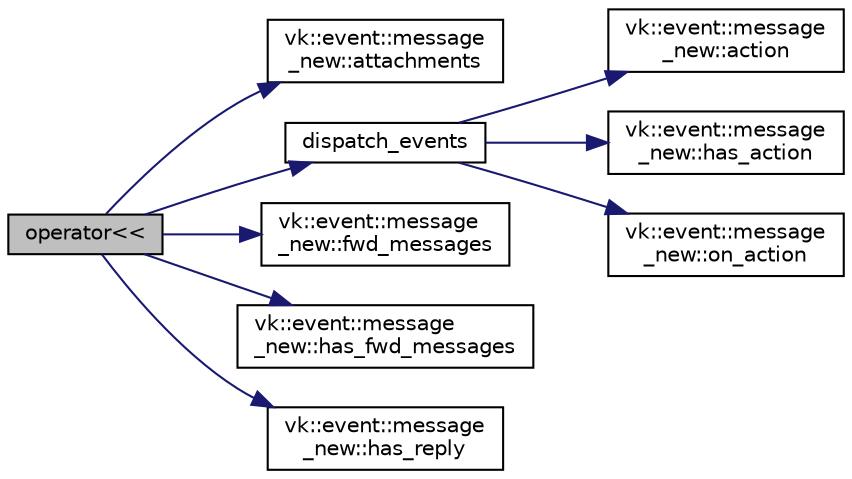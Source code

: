 digraph "operator&lt;&lt;"
{
 // LATEX_PDF_SIZE
  edge [fontname="Helvetica",fontsize="10",labelfontname="Helvetica",labelfontsize="10"];
  node [fontname="Helvetica",fontsize="10",shape=record];
  rankdir="LR";
  Node1 [label="operator\<\<",height=0.2,width=0.4,color="black", fillcolor="grey75", style="filled", fontcolor="black",tooltip=" "];
  Node1 -> Node2 [color="midnightblue",fontsize="10",style="solid",fontname="Helvetica"];
  Node2 [label="vk::event::message\l_new::attachments",height=0.2,width=0.4,color="black", fillcolor="white", style="filled",URL="$classvk_1_1event_1_1message__new.html#aecbaf001c49386810a482d2b6345cc08",tooltip=" "];
  Node1 -> Node3 [color="midnightblue",fontsize="10",style="solid",fontname="Helvetica"];
  Node3 [label="dispatch_events",height=0.2,width=0.4,color="black", fillcolor="white", style="filled",URL="$message__new_8cpp.html#afa3e581aa4604a74b58c9c44ba96def2",tooltip=" "];
  Node3 -> Node4 [color="midnightblue",fontsize="10",style="solid",fontname="Helvetica"];
  Node4 [label="vk::event::message\l_new::action",height=0.2,width=0.4,color="black", fillcolor="white", style="filled",URL="$classvk_1_1event_1_1message__new.html#acbbc806d47e18b6ab8d83081263a65ba",tooltip=" "];
  Node3 -> Node5 [color="midnightblue",fontsize="10",style="solid",fontname="Helvetica"];
  Node5 [label="vk::event::message\l_new::has_action",height=0.2,width=0.4,color="black", fillcolor="white", style="filled",URL="$classvk_1_1event_1_1message__new.html#a1b5c2d16241faa474a1d5c1aa66cadf4",tooltip=" "];
  Node3 -> Node6 [color="midnightblue",fontsize="10",style="solid",fontname="Helvetica"];
  Node6 [label="vk::event::message\l_new::on_action",height=0.2,width=0.4,color="black", fillcolor="white", style="filled",URL="$classvk_1_1event_1_1message__new.html#abb43f3c812808c5a30a72e746d024743",tooltip=" "];
  Node1 -> Node7 [color="midnightblue",fontsize="10",style="solid",fontname="Helvetica"];
  Node7 [label="vk::event::message\l_new::fwd_messages",height=0.2,width=0.4,color="black", fillcolor="white", style="filled",URL="$classvk_1_1event_1_1message__new.html#ac5da90e401ae4f946a867d9dc795e035",tooltip=" "];
  Node1 -> Node8 [color="midnightblue",fontsize="10",style="solid",fontname="Helvetica"];
  Node8 [label="vk::event::message\l_new::has_fwd_messages",height=0.2,width=0.4,color="black", fillcolor="white", style="filled",URL="$classvk_1_1event_1_1message__new.html#a9f5b1b6ff772d3efb202ce948ac1bb5d",tooltip=" "];
  Node1 -> Node9 [color="midnightblue",fontsize="10",style="solid",fontname="Helvetica"];
  Node9 [label="vk::event::message\l_new::has_reply",height=0.2,width=0.4,color="black", fillcolor="white", style="filled",URL="$classvk_1_1event_1_1message__new.html#a1dff1f6d7942903455faad4aa8343d0b",tooltip=" "];
}

